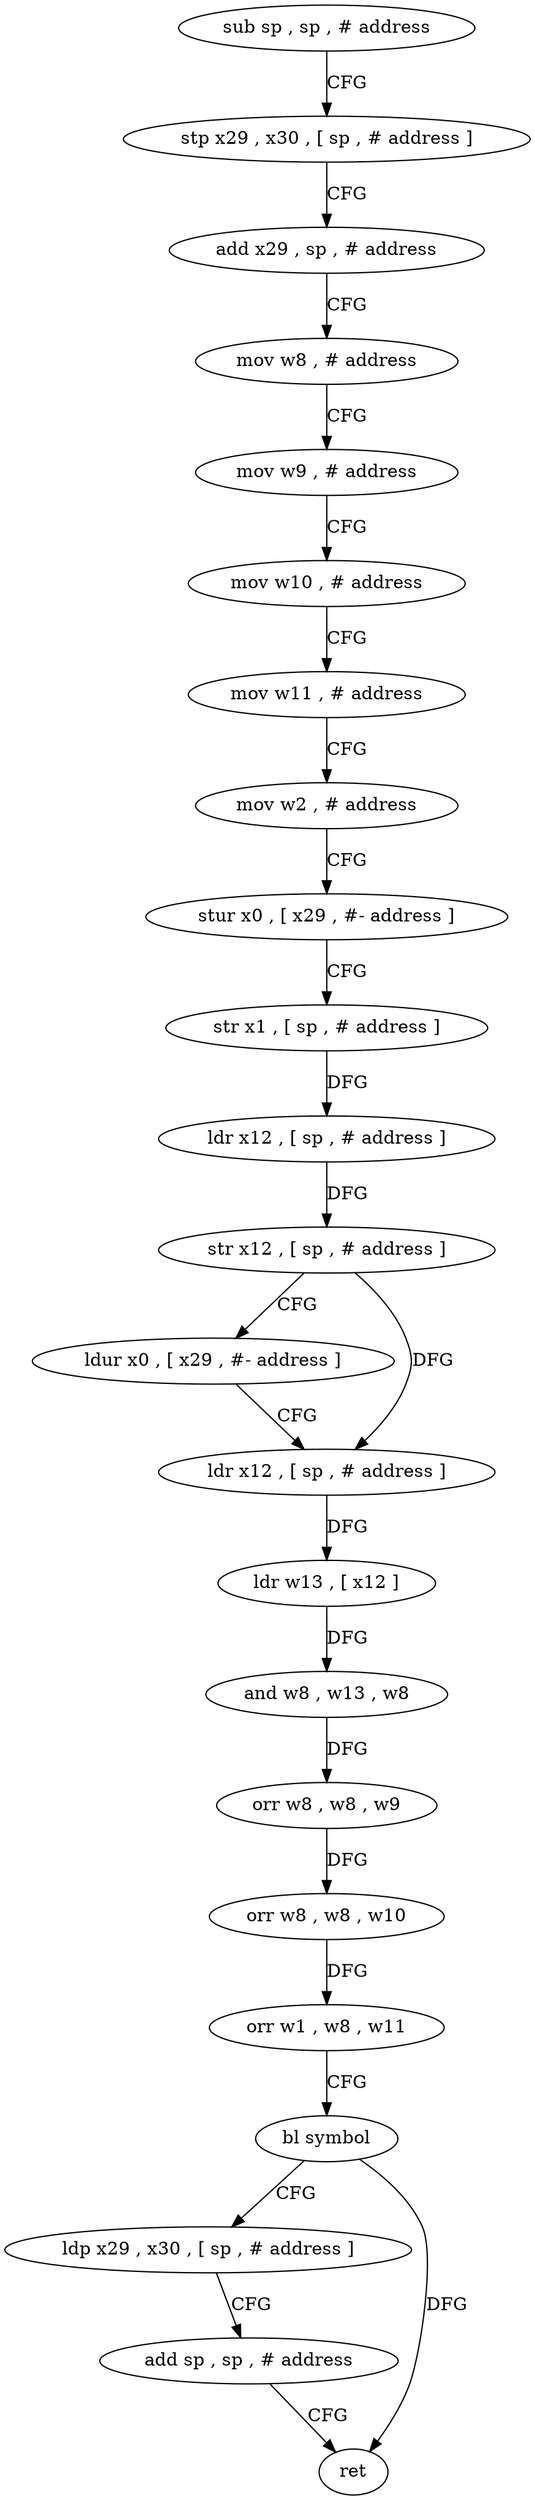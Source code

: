 digraph "func" {
"4287800" [label = "sub sp , sp , # address" ]
"4287804" [label = "stp x29 , x30 , [ sp , # address ]" ]
"4287808" [label = "add x29 , sp , # address" ]
"4287812" [label = "mov w8 , # address" ]
"4287816" [label = "mov w9 , # address" ]
"4287820" [label = "mov w10 , # address" ]
"4287824" [label = "mov w11 , # address" ]
"4287828" [label = "mov w2 , # address" ]
"4287832" [label = "stur x0 , [ x29 , #- address ]" ]
"4287836" [label = "str x1 , [ sp , # address ]" ]
"4287840" [label = "ldr x12 , [ sp , # address ]" ]
"4287844" [label = "str x12 , [ sp , # address ]" ]
"4287848" [label = "ldur x0 , [ x29 , #- address ]" ]
"4287852" [label = "ldr x12 , [ sp , # address ]" ]
"4287856" [label = "ldr w13 , [ x12 ]" ]
"4287860" [label = "and w8 , w13 , w8" ]
"4287864" [label = "orr w8 , w8 , w9" ]
"4287868" [label = "orr w8 , w8 , w10" ]
"4287872" [label = "orr w1 , w8 , w11" ]
"4287876" [label = "bl symbol" ]
"4287880" [label = "ldp x29 , x30 , [ sp , # address ]" ]
"4287884" [label = "add sp , sp , # address" ]
"4287888" [label = "ret" ]
"4287800" -> "4287804" [ label = "CFG" ]
"4287804" -> "4287808" [ label = "CFG" ]
"4287808" -> "4287812" [ label = "CFG" ]
"4287812" -> "4287816" [ label = "CFG" ]
"4287816" -> "4287820" [ label = "CFG" ]
"4287820" -> "4287824" [ label = "CFG" ]
"4287824" -> "4287828" [ label = "CFG" ]
"4287828" -> "4287832" [ label = "CFG" ]
"4287832" -> "4287836" [ label = "CFG" ]
"4287836" -> "4287840" [ label = "DFG" ]
"4287840" -> "4287844" [ label = "DFG" ]
"4287844" -> "4287848" [ label = "CFG" ]
"4287844" -> "4287852" [ label = "DFG" ]
"4287848" -> "4287852" [ label = "CFG" ]
"4287852" -> "4287856" [ label = "DFG" ]
"4287856" -> "4287860" [ label = "DFG" ]
"4287860" -> "4287864" [ label = "DFG" ]
"4287864" -> "4287868" [ label = "DFG" ]
"4287868" -> "4287872" [ label = "DFG" ]
"4287872" -> "4287876" [ label = "CFG" ]
"4287876" -> "4287880" [ label = "CFG" ]
"4287876" -> "4287888" [ label = "DFG" ]
"4287880" -> "4287884" [ label = "CFG" ]
"4287884" -> "4287888" [ label = "CFG" ]
}
